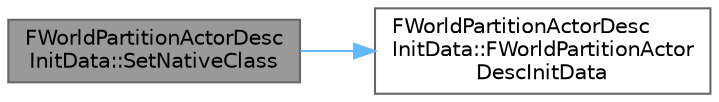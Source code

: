 digraph "FWorldPartitionActorDescInitData::SetNativeClass"
{
 // INTERACTIVE_SVG=YES
 // LATEX_PDF_SIZE
  bgcolor="transparent";
  edge [fontname=Helvetica,fontsize=10,labelfontname=Helvetica,labelfontsize=10];
  node [fontname=Helvetica,fontsize=10,shape=box,height=0.2,width=0.4];
  rankdir="LR";
  Node1 [id="Node000001",label="FWorldPartitionActorDesc\lInitData::SetNativeClass",height=0.2,width=0.4,color="gray40", fillcolor="grey60", style="filled", fontcolor="black",tooltip=" "];
  Node1 -> Node2 [id="edge1_Node000001_Node000002",color="steelblue1",style="solid",tooltip=" "];
  Node2 [id="Node000002",label="FWorldPartitionActorDesc\lInitData::FWorldPartitionActor\lDescInitData",height=0.2,width=0.4,color="grey40", fillcolor="white", style="filled",URL="$df/d5a/structFWorldPartitionActorDescInitData.html#a4e866c81e104ce3237f0aeb916b9175d",tooltip=" "];
}
